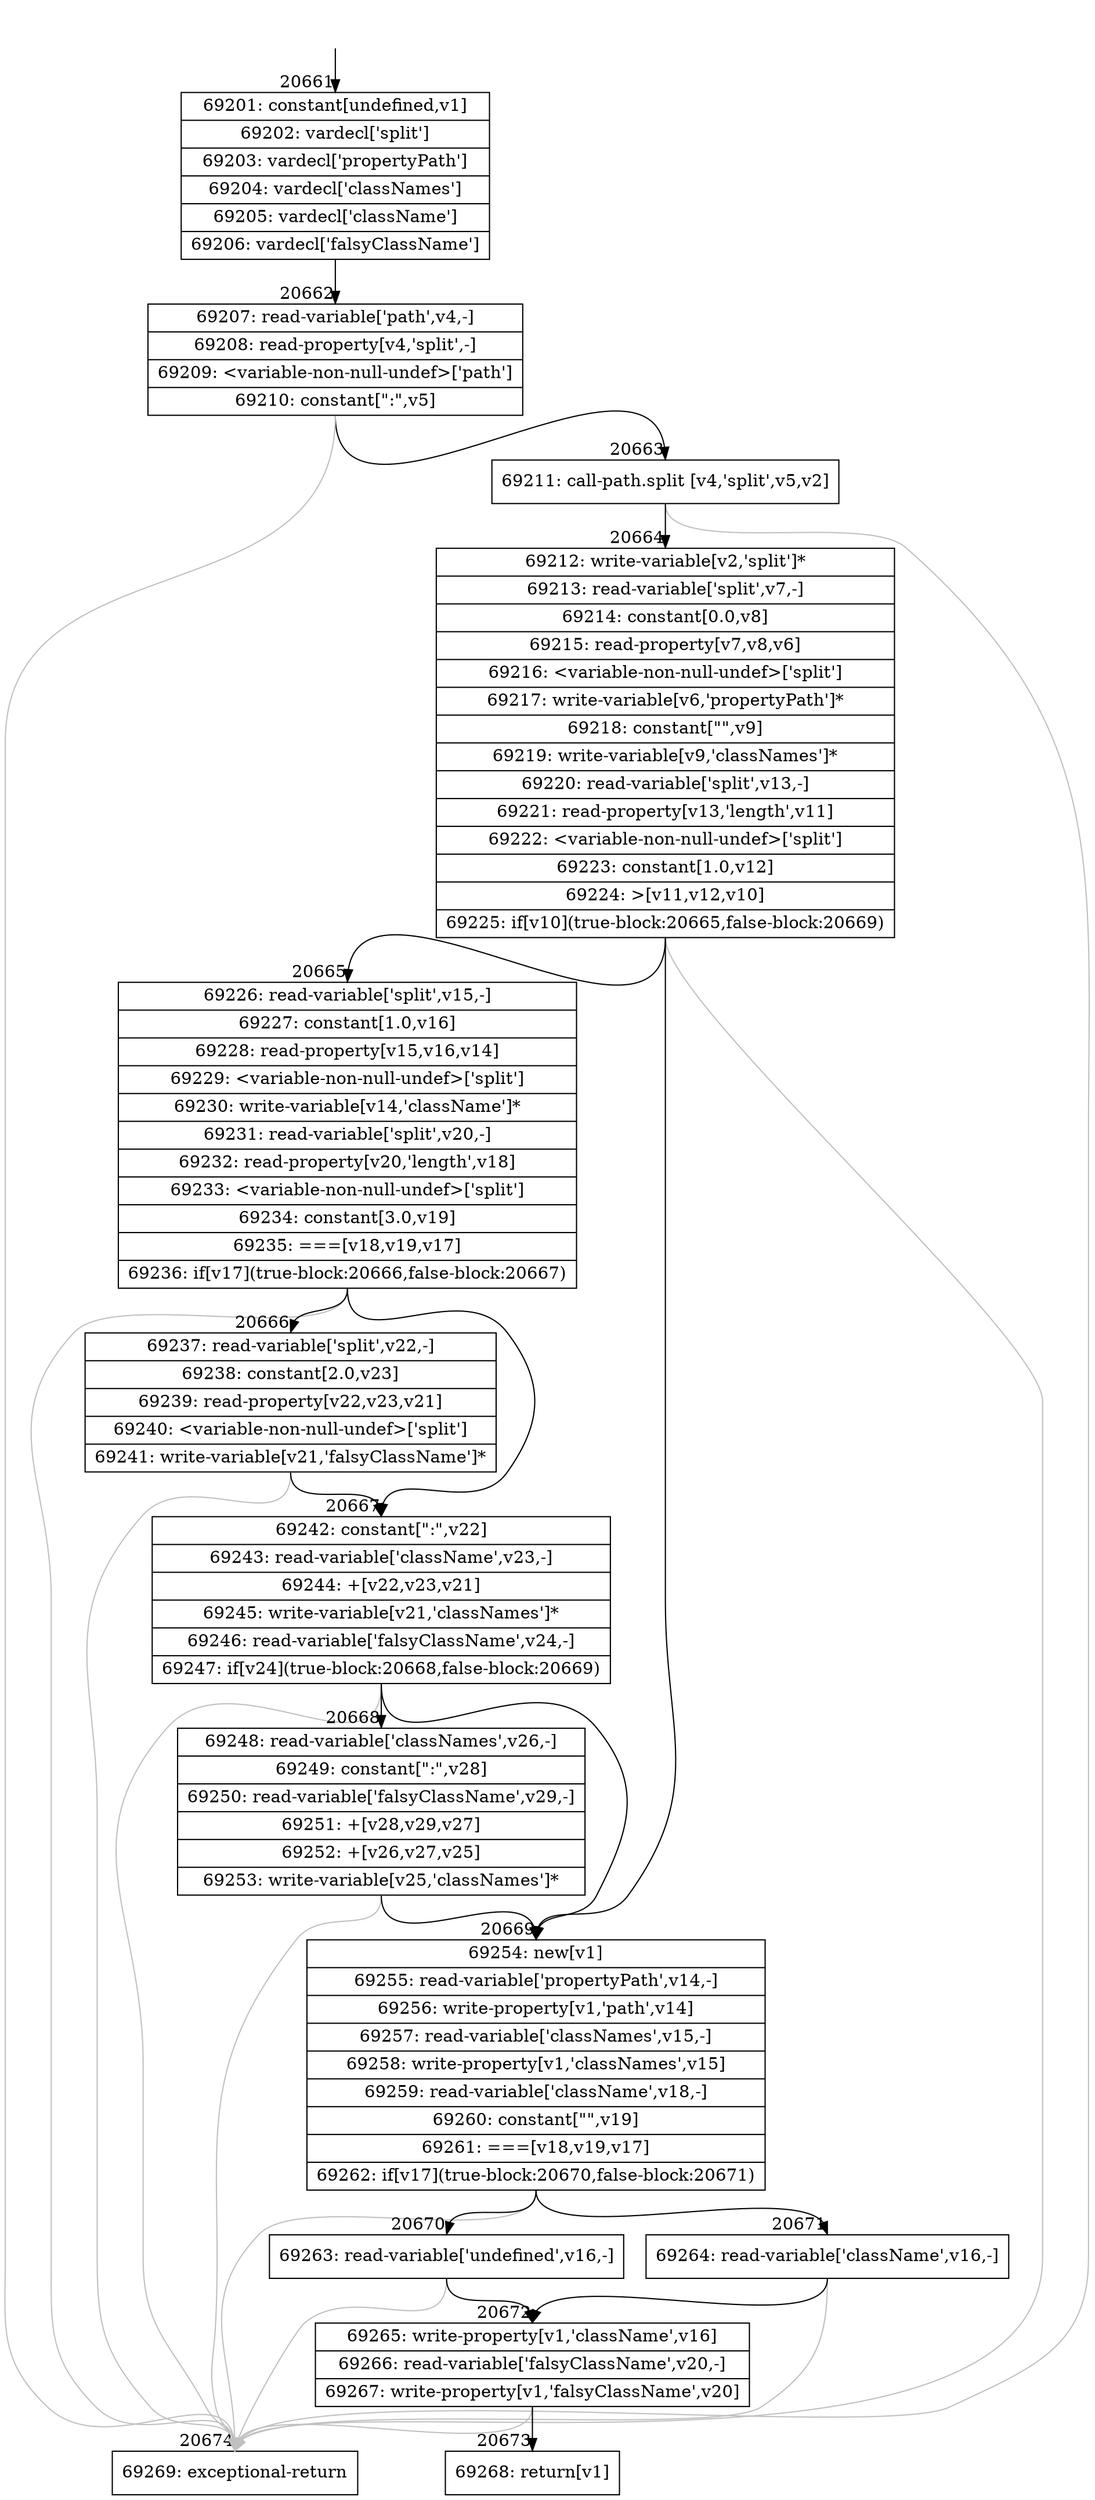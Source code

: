 digraph {
rankdir="TD"
BB_entry1810[shape=none,label=""];
BB_entry1810 -> BB20661 [tailport=s, headport=n, headlabel="    20661"]
BB20661 [shape=record label="{69201: constant[undefined,v1]|69202: vardecl['split']|69203: vardecl['propertyPath']|69204: vardecl['classNames']|69205: vardecl['className']|69206: vardecl['falsyClassName']}" ] 
BB20661 -> BB20662 [tailport=s, headport=n, headlabel="      20662"]
BB20662 [shape=record label="{69207: read-variable['path',v4,-]|69208: read-property[v4,'split',-]|69209: \<variable-non-null-undef\>['path']|69210: constant[\":\",v5]}" ] 
BB20662 -> BB20663 [tailport=s, headport=n, headlabel="      20663"]
BB20662 -> BB20674 [tailport=s, headport=n, color=gray, headlabel="      20674"]
BB20663 [shape=record label="{69211: call-path.split [v4,'split',v5,v2]}" ] 
BB20663 -> BB20664 [tailport=s, headport=n, headlabel="      20664"]
BB20663 -> BB20674 [tailport=s, headport=n, color=gray]
BB20664 [shape=record label="{69212: write-variable[v2,'split']*|69213: read-variable['split',v7,-]|69214: constant[0.0,v8]|69215: read-property[v7,v8,v6]|69216: \<variable-non-null-undef\>['split']|69217: write-variable[v6,'propertyPath']*|69218: constant[\"\",v9]|69219: write-variable[v9,'classNames']*|69220: read-variable['split',v13,-]|69221: read-property[v13,'length',v11]|69222: \<variable-non-null-undef\>['split']|69223: constant[1.0,v12]|69224: \>[v11,v12,v10]|69225: if[v10](true-block:20665,false-block:20669)}" ] 
BB20664 -> BB20665 [tailport=s, headport=n, headlabel="      20665"]
BB20664 -> BB20669 [tailport=s, headport=n, headlabel="      20669"]
BB20664 -> BB20674 [tailport=s, headport=n, color=gray]
BB20665 [shape=record label="{69226: read-variable['split',v15,-]|69227: constant[1.0,v16]|69228: read-property[v15,v16,v14]|69229: \<variable-non-null-undef\>['split']|69230: write-variable[v14,'className']*|69231: read-variable['split',v20,-]|69232: read-property[v20,'length',v18]|69233: \<variable-non-null-undef\>['split']|69234: constant[3.0,v19]|69235: ===[v18,v19,v17]|69236: if[v17](true-block:20666,false-block:20667)}" ] 
BB20665 -> BB20666 [tailport=s, headport=n, headlabel="      20666"]
BB20665 -> BB20667 [tailport=s, headport=n, headlabel="      20667"]
BB20665 -> BB20674 [tailport=s, headport=n, color=gray]
BB20666 [shape=record label="{69237: read-variable['split',v22,-]|69238: constant[2.0,v23]|69239: read-property[v22,v23,v21]|69240: \<variable-non-null-undef\>['split']|69241: write-variable[v21,'falsyClassName']*}" ] 
BB20666 -> BB20667 [tailport=s, headport=n]
BB20666 -> BB20674 [tailport=s, headport=n, color=gray]
BB20667 [shape=record label="{69242: constant[\":\",v22]|69243: read-variable['className',v23,-]|69244: +[v22,v23,v21]|69245: write-variable[v21,'classNames']*|69246: read-variable['falsyClassName',v24,-]|69247: if[v24](true-block:20668,false-block:20669)}" ] 
BB20667 -> BB20668 [tailport=s, headport=n, headlabel="      20668"]
BB20667 -> BB20669 [tailport=s, headport=n]
BB20667 -> BB20674 [tailport=s, headport=n, color=gray]
BB20668 [shape=record label="{69248: read-variable['classNames',v26,-]|69249: constant[\":\",v28]|69250: read-variable['falsyClassName',v29,-]|69251: +[v28,v29,v27]|69252: +[v26,v27,v25]|69253: write-variable[v25,'classNames']*}" ] 
BB20668 -> BB20669 [tailport=s, headport=n]
BB20668 -> BB20674 [tailport=s, headport=n, color=gray]
BB20669 [shape=record label="{69254: new[v1]|69255: read-variable['propertyPath',v14,-]|69256: write-property[v1,'path',v14]|69257: read-variable['classNames',v15,-]|69258: write-property[v1,'classNames',v15]|69259: read-variable['className',v18,-]|69260: constant[\"\",v19]|69261: ===[v18,v19,v17]|69262: if[v17](true-block:20670,false-block:20671)}" ] 
BB20669 -> BB20670 [tailport=s, headport=n, headlabel="      20670"]
BB20669 -> BB20671 [tailport=s, headport=n, headlabel="      20671"]
BB20669 -> BB20674 [tailport=s, headport=n, color=gray]
BB20670 [shape=record label="{69263: read-variable['undefined',v16,-]}" ] 
BB20670 -> BB20672 [tailport=s, headport=n, headlabel="      20672"]
BB20670 -> BB20674 [tailport=s, headport=n, color=gray]
BB20671 [shape=record label="{69264: read-variable['className',v16,-]}" ] 
BB20671 -> BB20672 [tailport=s, headport=n]
BB20671 -> BB20674 [tailport=s, headport=n, color=gray]
BB20672 [shape=record label="{69265: write-property[v1,'className',v16]|69266: read-variable['falsyClassName',v20,-]|69267: write-property[v1,'falsyClassName',v20]}" ] 
BB20672 -> BB20673 [tailport=s, headport=n, headlabel="      20673"]
BB20672 -> BB20674 [tailport=s, headport=n, color=gray]
BB20673 [shape=record label="{69268: return[v1]}" ] 
BB20674 [shape=record label="{69269: exceptional-return}" ] 
//#$~ 39002
}
